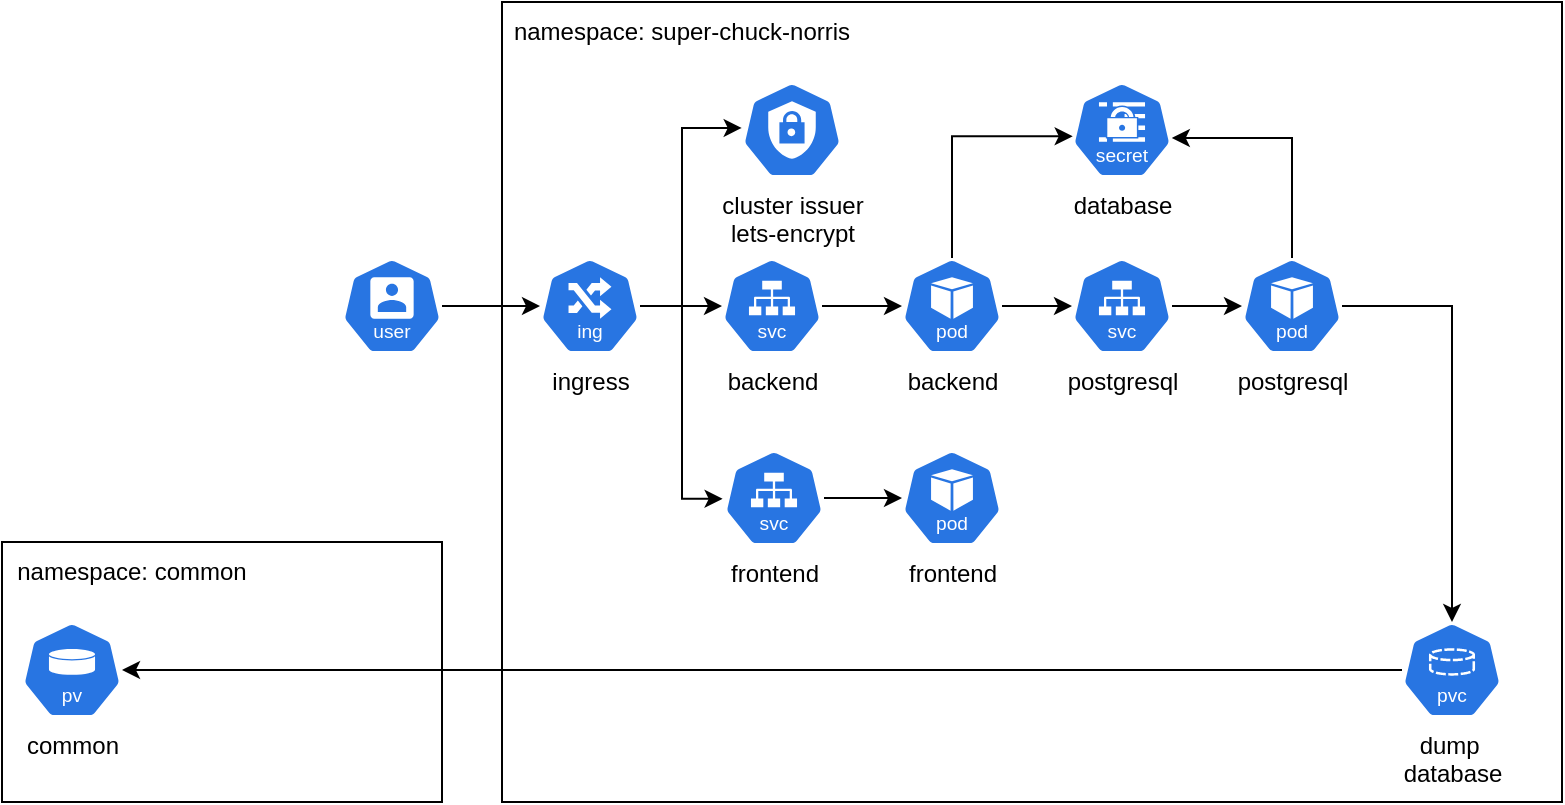 <mxfile version="26.0.15">
  <diagram name="Page-1" id="FKZH206iivfg6qqyswJv">
    <mxGraphModel dx="1185" dy="683" grid="1" gridSize="10" guides="1" tooltips="1" connect="1" arrows="1" fold="1" page="1" pageScale="1" pageWidth="827" pageHeight="1169" math="0" shadow="0">
      <root>
        <mxCell id="0" />
        <mxCell id="1" parent="0" />
        <mxCell id="nkA88_LoozDBxuTbvh9O-1" value="" style="rounded=0;whiteSpace=wrap;html=1;" parent="1" vertex="1">
          <mxGeometry x="280" y="80" width="530" height="400" as="geometry" />
        </mxCell>
        <mxCell id="nkA88_LoozDBxuTbvh9O-5" value="namespace: super-chuck-norris" style="text;html=1;align=center;verticalAlign=middle;whiteSpace=wrap;rounded=0;" parent="1" vertex="1">
          <mxGeometry x="280" y="80" width="180" height="30" as="geometry" />
        </mxCell>
        <mxCell id="nkA88_LoozDBxuTbvh9O-8" value="" style="rounded=0;whiteSpace=wrap;html=1;" parent="1" vertex="1">
          <mxGeometry x="30" y="350" width="220" height="130" as="geometry" />
        </mxCell>
        <mxCell id="nkA88_LoozDBxuTbvh9O-9" value="namespace: common" style="text;html=1;align=center;verticalAlign=middle;whiteSpace=wrap;rounded=0;" parent="1" vertex="1">
          <mxGeometry x="30" y="350" width="130" height="30" as="geometry" />
        </mxCell>
        <mxCell id="nkA88_LoozDBxuTbvh9O-54" style="edgeStyle=orthogonalEdgeStyle;rounded=0;orthogonalLoop=1;jettySize=auto;html=1;" parent="1" source="nkA88_LoozDBxuTbvh9O-20" target="nkA88_LoozDBxuTbvh9O-24" edge="1">
          <mxGeometry relative="1" as="geometry" />
        </mxCell>
        <mxCell id="nkA88_LoozDBxuTbvh9O-20" value="dump&amp;nbsp;&lt;div&gt;database&lt;/div&gt;" style="aspect=fixed;sketch=0;html=1;dashed=0;whitespace=wrap;verticalLabelPosition=bottom;verticalAlign=top;fillColor=#2875E2;strokeColor=#ffffff;points=[[0.005,0.63,0],[0.1,0.2,0],[0.9,0.2,0],[0.5,0,0],[0.995,0.63,0],[0.72,0.99,0],[0.5,1,0],[0.28,0.99,0]];shape=mxgraph.kubernetes.icon2;kubernetesLabel=1;prIcon=pvc" parent="1" vertex="1">
          <mxGeometry x="730" y="390" width="50" height="48" as="geometry" />
        </mxCell>
        <mxCell id="nkA88_LoozDBxuTbvh9O-26" style="edgeStyle=orthogonalEdgeStyle;rounded=0;orthogonalLoop=1;jettySize=auto;html=1;" parent="1" source="nkA88_LoozDBxuTbvh9O-21" target="nkA88_LoozDBxuTbvh9O-25" edge="1">
          <mxGeometry relative="1" as="geometry" />
        </mxCell>
        <mxCell id="nkA88_LoozDBxuTbvh9O-21" value="backend" style="aspect=fixed;sketch=0;html=1;dashed=0;whitespace=wrap;verticalLabelPosition=bottom;verticalAlign=top;fillColor=#2875E2;strokeColor=#ffffff;points=[[0.005,0.63,0],[0.1,0.2,0],[0.9,0.2,0],[0.5,0,0],[0.995,0.63,0],[0.72,0.99,0],[0.5,1,0],[0.28,0.99,0]];shape=mxgraph.kubernetes.icon2;kubernetesLabel=1;prIcon=svc" parent="1" vertex="1">
          <mxGeometry x="390" y="208" width="50" height="48" as="geometry" />
        </mxCell>
        <mxCell id="nkA88_LoozDBxuTbvh9O-22" value="database" style="aspect=fixed;sketch=0;html=1;dashed=0;whitespace=wrap;verticalLabelPosition=bottom;verticalAlign=top;fillColor=#2875E2;strokeColor=#ffffff;points=[[0.005,0.63,0],[0.1,0.2,0],[0.9,0.2,0],[0.5,0,0],[0.995,0.63,0],[0.72,0.99,0],[0.5,1,0],[0.28,0.99,0]];shape=mxgraph.kubernetes.icon2;kubernetesLabel=1;prIcon=secret" parent="1" vertex="1">
          <mxGeometry x="565" y="120" width="50" height="48" as="geometry" />
        </mxCell>
        <mxCell id="nkA88_LoozDBxuTbvh9O-24" value="common" style="aspect=fixed;sketch=0;html=1;dashed=0;whitespace=wrap;verticalLabelPosition=bottom;verticalAlign=top;fillColor=#2875E2;strokeColor=#ffffff;points=[[0.005,0.63,0],[0.1,0.2,0],[0.9,0.2,0],[0.5,0,0],[0.995,0.63,0],[0.72,0.99,0],[0.5,1,0],[0.28,0.99,0]];shape=mxgraph.kubernetes.icon2;kubernetesLabel=1;prIcon=pv" parent="1" vertex="1">
          <mxGeometry x="40" y="390" width="50" height="48" as="geometry" />
        </mxCell>
        <mxCell id="nkA88_LoozDBxuTbvh9O-30" value="" style="edgeStyle=orthogonalEdgeStyle;rounded=0;orthogonalLoop=1;jettySize=auto;html=1;" parent="1" source="nkA88_LoozDBxuTbvh9O-25" target="nkA88_LoozDBxuTbvh9O-27" edge="1">
          <mxGeometry relative="1" as="geometry" />
        </mxCell>
        <mxCell id="nkA88_LoozDBxuTbvh9O-25" value="backend" style="aspect=fixed;sketch=0;html=1;dashed=0;whitespace=wrap;verticalLabelPosition=bottom;verticalAlign=top;fillColor=#2875E2;strokeColor=#ffffff;points=[[0.005,0.63,0],[0.1,0.2,0],[0.9,0.2,0],[0.5,0,0],[0.995,0.63,0],[0.72,0.99,0],[0.5,1,0],[0.28,0.99,0]];shape=mxgraph.kubernetes.icon2;kubernetesLabel=1;prIcon=pod" parent="1" vertex="1">
          <mxGeometry x="480" y="208" width="50" height="48" as="geometry" />
        </mxCell>
        <mxCell id="nkA88_LoozDBxuTbvh9O-32" value="" style="edgeStyle=orthogonalEdgeStyle;rounded=0;orthogonalLoop=1;jettySize=auto;html=1;" parent="1" source="nkA88_LoozDBxuTbvh9O-27" target="nkA88_LoozDBxuTbvh9O-31" edge="1">
          <mxGeometry relative="1" as="geometry" />
        </mxCell>
        <mxCell id="nkA88_LoozDBxuTbvh9O-27" value="postgresql" style="aspect=fixed;sketch=0;html=1;dashed=0;whitespace=wrap;verticalLabelPosition=bottom;verticalAlign=top;fillColor=#2875E2;strokeColor=#ffffff;points=[[0.005,0.63,0],[0.1,0.2,0],[0.9,0.2,0],[0.5,0,0],[0.995,0.63,0],[0.72,0.99,0],[0.5,1,0],[0.28,0.99,0]];shape=mxgraph.kubernetes.icon2;kubernetesLabel=1;prIcon=svc" parent="1" vertex="1">
          <mxGeometry x="565" y="208" width="50" height="48" as="geometry" />
        </mxCell>
        <mxCell id="nkA88_LoozDBxuTbvh9O-33" value="" style="edgeStyle=orthogonalEdgeStyle;rounded=0;orthogonalLoop=1;jettySize=auto;html=1;" parent="1" source="nkA88_LoozDBxuTbvh9O-31" target="nkA88_LoozDBxuTbvh9O-20" edge="1">
          <mxGeometry relative="1" as="geometry" />
        </mxCell>
        <mxCell id="nkA88_LoozDBxuTbvh9O-31" value="postgresql" style="aspect=fixed;sketch=0;html=1;dashed=0;whitespace=wrap;verticalLabelPosition=bottom;verticalAlign=top;fillColor=#2875E2;strokeColor=#ffffff;points=[[0.005,0.63,0],[0.1,0.2,0],[0.9,0.2,0],[0.5,0,0],[0.995,0.63,0],[0.72,0.99,0],[0.5,1,0],[0.28,0.99,0]];shape=mxgraph.kubernetes.icon2;kubernetesLabel=1;prIcon=pod" parent="1" vertex="1">
          <mxGeometry x="650" y="208" width="50" height="48" as="geometry" />
        </mxCell>
        <mxCell id="nkA88_LoozDBxuTbvh9O-34" style="edgeStyle=orthogonalEdgeStyle;rounded=0;orthogonalLoop=1;jettySize=auto;html=1;entryX=0.997;entryY=0.575;entryDx=0;entryDy=0;entryPerimeter=0;" parent="1" source="nkA88_LoozDBxuTbvh9O-31" target="nkA88_LoozDBxuTbvh9O-22" edge="1">
          <mxGeometry relative="1" as="geometry">
            <Array as="points">
              <mxPoint x="675" y="148" />
              <mxPoint x="615" y="148" />
            </Array>
          </mxGeometry>
        </mxCell>
        <mxCell id="nkA88_LoozDBxuTbvh9O-35" style="edgeStyle=orthogonalEdgeStyle;rounded=0;orthogonalLoop=1;jettySize=auto;html=1;entryX=0.007;entryY=0.565;entryDx=0;entryDy=0;entryPerimeter=0;" parent="1" source="nkA88_LoozDBxuTbvh9O-25" target="nkA88_LoozDBxuTbvh9O-22" edge="1">
          <mxGeometry relative="1" as="geometry">
            <Array as="points">
              <mxPoint x="505" y="147" />
            </Array>
          </mxGeometry>
        </mxCell>
        <mxCell id="7MTR8ySN4lNad45HxjDr-1" style="edgeStyle=orthogonalEdgeStyle;rounded=0;orthogonalLoop=1;jettySize=auto;html=1;" edge="1" parent="1" source="nkA88_LoozDBxuTbvh9O-39" target="nkA88_LoozDBxuTbvh9O-21">
          <mxGeometry relative="1" as="geometry" />
        </mxCell>
        <mxCell id="nkA88_LoozDBxuTbvh9O-39" value="&lt;div&gt;ingress&lt;/div&gt;" style="aspect=fixed;sketch=0;html=1;dashed=0;whitespace=wrap;verticalLabelPosition=bottom;verticalAlign=top;fillColor=#2875E2;strokeColor=#ffffff;points=[[0.005,0.63,0],[0.1,0.2,0],[0.9,0.2,0],[0.5,0,0],[0.995,0.63,0],[0.72,0.99,0],[0.5,1,0],[0.28,0.99,0]];shape=mxgraph.kubernetes.icon2;kubernetesLabel=1;prIcon=ing" parent="1" vertex="1">
          <mxGeometry x="299" y="208" width="50" height="48" as="geometry" />
        </mxCell>
        <mxCell id="nkA88_LoozDBxuTbvh9O-44" value="" style="edgeStyle=orthogonalEdgeStyle;rounded=0;orthogonalLoop=1;jettySize=auto;html=1;" parent="1" source="nkA88_LoozDBxuTbvh9O-41" target="nkA88_LoozDBxuTbvh9O-42" edge="1">
          <mxGeometry relative="1" as="geometry" />
        </mxCell>
        <mxCell id="nkA88_LoozDBxuTbvh9O-41" value="frontend" style="aspect=fixed;sketch=0;html=1;dashed=0;whitespace=wrap;verticalLabelPosition=bottom;verticalAlign=top;fillColor=#2875E2;strokeColor=#ffffff;points=[[0.005,0.63,0],[0.1,0.2,0],[0.9,0.2,0],[0.5,0,0],[0.995,0.63,0],[0.72,0.99,0],[0.5,1,0],[0.28,0.99,0]];shape=mxgraph.kubernetes.icon2;kubernetesLabel=1;prIcon=svc" parent="1" vertex="1">
          <mxGeometry x="391" y="304" width="50" height="48" as="geometry" />
        </mxCell>
        <mxCell id="nkA88_LoozDBxuTbvh9O-42" value="frontend" style="aspect=fixed;sketch=0;html=1;dashed=0;whitespace=wrap;verticalLabelPosition=bottom;verticalAlign=top;fillColor=#2875E2;strokeColor=#ffffff;points=[[0.005,0.63,0],[0.1,0.2,0],[0.9,0.2,0],[0.5,0,0],[0.995,0.63,0],[0.72,0.99,0],[0.5,1,0],[0.28,0.99,0]];shape=mxgraph.kubernetes.icon2;kubernetesLabel=1;prIcon=pod" parent="1" vertex="1">
          <mxGeometry x="480" y="304" width="50" height="48" as="geometry" />
        </mxCell>
        <mxCell id="7MTR8ySN4lNad45HxjDr-3" style="edgeStyle=orthogonalEdgeStyle;rounded=0;orthogonalLoop=1;jettySize=auto;html=1;" edge="1" parent="1" source="nkA88_LoozDBxuTbvh9O-45" target="nkA88_LoozDBxuTbvh9O-39">
          <mxGeometry relative="1" as="geometry" />
        </mxCell>
        <mxCell id="nkA88_LoozDBxuTbvh9O-45" value="" style="aspect=fixed;sketch=0;html=1;dashed=0;whitespace=wrap;verticalLabelPosition=bottom;verticalAlign=top;fillColor=#2875E2;strokeColor=#ffffff;points=[[0.005,0.63,0],[0.1,0.2,0],[0.9,0.2,0],[0.5,0,0],[0.995,0.63,0],[0.72,0.99,0],[0.5,1,0],[0.28,0.99,0]];shape=mxgraph.kubernetes.icon2;kubernetesLabel=1;prIcon=user" parent="1" vertex="1">
          <mxGeometry x="200" y="208" width="50" height="48" as="geometry" />
        </mxCell>
        <mxCell id="nkA88_LoozDBxuTbvh9O-50" value="cluster issuer&lt;div&gt;lets-encrypt&lt;/div&gt;" style="aspect=fixed;sketch=0;html=1;dashed=0;whitespace=wrap;verticalLabelPosition=bottom;verticalAlign=top;fillColor=#2875E2;strokeColor=#ffffff;points=[[0.005,0.63,0],[0.1,0.2,0],[0.9,0.2,0],[0.5,0,0],[0.995,0.63,0],[0.72,0.99,0],[0.5,1,0],[0.28,0.99,0]];shape=mxgraph.kubernetes.icon2;prIcon=c_role" parent="1" vertex="1">
          <mxGeometry x="400" y="120" width="50" height="48" as="geometry" />
        </mxCell>
        <mxCell id="nkA88_LoozDBxuTbvh9O-51" style="edgeStyle=orthogonalEdgeStyle;rounded=0;orthogonalLoop=1;jettySize=auto;html=1;entryX=-0.003;entryY=0.479;entryDx=0;entryDy=0;entryPerimeter=0;" parent="1" source="nkA88_LoozDBxuTbvh9O-39" target="nkA88_LoozDBxuTbvh9O-50" edge="1">
          <mxGeometry relative="1" as="geometry">
            <Array as="points">
              <mxPoint x="370" y="232" />
              <mxPoint x="370" y="143" />
            </Array>
          </mxGeometry>
        </mxCell>
        <mxCell id="7MTR8ySN4lNad45HxjDr-2" style="edgeStyle=orthogonalEdgeStyle;rounded=0;orthogonalLoop=1;jettySize=auto;html=1;entryX=-0.014;entryY=0.509;entryDx=0;entryDy=0;entryPerimeter=0;" edge="1" parent="1" source="nkA88_LoozDBxuTbvh9O-39" target="nkA88_LoozDBxuTbvh9O-41">
          <mxGeometry relative="1" as="geometry">
            <Array as="points">
              <mxPoint x="370" y="232" />
              <mxPoint x="370" y="328" />
            </Array>
          </mxGeometry>
        </mxCell>
      </root>
    </mxGraphModel>
  </diagram>
</mxfile>
